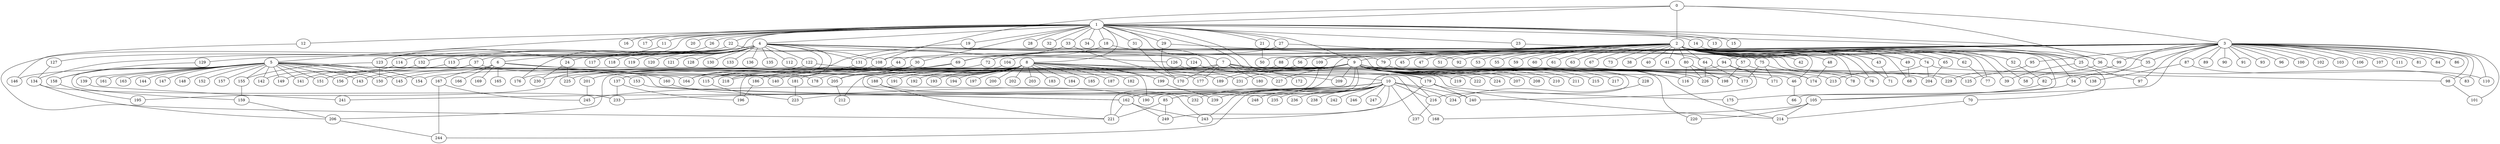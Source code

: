 
graph graphname {
    0 -- 1
0 -- 2
0 -- 3
0 -- 108
0 -- 36
1 -- 4
1 -- 5
1 -- 6
1 -- 7
1 -- 8
1 -- 9
1 -- 10
1 -- 11
1 -- 12
1 -- 13
1 -- 14
1 -- 15
1 -- 16
1 -- 17
1 -- 18
1 -- 19
1 -- 20
1 -- 21
1 -- 22
1 -- 23
1 -- 24
1 -- 25
1 -- 26
1 -- 27
1 -- 28
1 -- 29
1 -- 30
1 -- 31
1 -- 32
1 -- 33
1 -- 34
1 -- 35
1 -- 179
2 -- 36
2 -- 37
2 -- 38
2 -- 39
2 -- 40
2 -- 41
2 -- 42
2 -- 43
2 -- 44
2 -- 45
2 -- 46
2 -- 47
2 -- 48
2 -- 49
2 -- 50
2 -- 51
2 -- 52
2 -- 53
2 -- 54
2 -- 55
2 -- 56
2 -- 57
2 -- 58
2 -- 59
2 -- 60
2 -- 61
2 -- 62
2 -- 63
2 -- 64
2 -- 65
2 -- 66
2 -- 67
2 -- 68
2 -- 69
2 -- 70
2 -- 71
2 -- 72
2 -- 73
2 -- 74
2 -- 75
2 -- 76
2 -- 77
2 -- 78
2 -- 79
2 -- 80
2 -- 9
3 -- 81
3 -- 82
3 -- 83
3 -- 84
3 -- 85
3 -- 86
3 -- 87
3 -- 88
3 -- 89
3 -- 90
3 -- 91
3 -- 92
3 -- 93
3 -- 94
3 -- 95
3 -- 96
3 -- 97
3 -- 98
3 -- 99
3 -- 100
3 -- 101
3 -- 102
3 -- 103
3 -- 104
3 -- 105
3 -- 106
3 -- 107
3 -- 108
3 -- 109
3 -- 110
3 -- 111
3 -- 35
4 -- 128
4 -- 130
4 -- 131
4 -- 132
4 -- 133
4 -- 134
4 -- 129
4 -- 136
4 -- 137
4 -- 138
4 -- 135
4 -- 112
4 -- 113
4 -- 114
4 -- 115
4 -- 116
4 -- 117
4 -- 118
4 -- 119
4 -- 120
4 -- 121
4 -- 122
4 -- 123
4 -- 124
4 -- 125
4 -- 126
4 -- 127
5 -- 139
5 -- 140
5 -- 141
5 -- 142
5 -- 143
5 -- 144
5 -- 145
5 -- 146
5 -- 147
5 -- 148
5 -- 149
5 -- 150
5 -- 151
5 -- 152
5 -- 153
5 -- 154
5 -- 155
5 -- 156
5 -- 157
5 -- 158
5 -- 159
5 -- 160
5 -- 161
5 -- 162
5 -- 163
6 -- 164
6 -- 165
6 -- 166
6 -- 167
6 -- 168
6 -- 169
7 -- 170
7 -- 171
7 -- 172
7 -- 173
7 -- 174
7 -- 175
7 -- 176
7 -- 177
7 -- 178
7 -- 179
7 -- 180
8 -- 181
8 -- 182
8 -- 183
8 -- 184
8 -- 185
8 -- 186
8 -- 187
8 -- 188
8 -- 189
8 -- 190
8 -- 191
8 -- 192
8 -- 193
8 -- 194
8 -- 195
8 -- 196
8 -- 197
8 -- 198
8 -- 199
8 -- 200
8 -- 201
8 -- 202
8 -- 203
8 -- 46
9 -- 204
9 -- 205
9 -- 206
9 -- 207
9 -- 208
9 -- 209
9 -- 210
9 -- 211
9 -- 212
9 -- 213
9 -- 214
9 -- 215
9 -- 216
9 -- 217
9 -- 218
9 -- 219
9 -- 220
9 -- 221
9 -- 222
9 -- 223
9 -- 224
9 -- 225
9 -- 226
9 -- 227
9 -- 228
9 -- 229
9 -- 230
9 -- 231
10 -- 232
10 -- 233
10 -- 234
10 -- 235
10 -- 236
10 -- 237
10 -- 238
10 -- 239
10 -- 240
10 -- 241
10 -- 242
10 -- 243
10 -- 244
10 -- 245
10 -- 246
10 -- 247
10 -- 248
10 -- 249
10 -- 216
11 -- 123
12 -- 146
14 -- 25
18 -- 209
18 -- 69
19 -- 164
21 -- 50
22 -- 108
22 -- 221
23 -- 64
24 -- 225
24 -- 230
25 -- 97
25 -- 39
26 -- 176
27 -- 72
27 -- 92
29 -- 79
29 -- 177
30 -- 205
30 -- 115
31 -- 170
33 -- 131
33 -- 170
35 -- 54
36 -- 83
36 -- 58
37 -- 178
37 -- 143
37 -- 156
43 -- 71
44 -- 145
46 -- 66
48 -- 174
49 -- 68
52 -- 82
54 -- 105
56 -- 189
57 -- 198
57 -- 78
62 -- 77
64 -- 173
64 -- 226
65 -- 204
69 -- 154
69 -- 243
70 -- 214
72 -- 164
74 -- 98
74 -- 213
74 -- 204
75 -- 171
75 -- 76
75 -- 173
79 -- 226
80 -- 116
80 -- 226
80 -- 198
82 -- 175
85 -- 249
85 -- 221
87 -- 110
87 -- 138
88 -- 140
94 -- 174
94 -- 162
94 -- 240
95 -- 229
98 -- 101
99 -- 125
104 -- 115
105 -- 214
105 -- 220
105 -- 168
108 -- 218
109 -- 190
113 -- 151
114 -- 142
114 -- 149
115 -- 223
122 -- 216
122 -- 150
123 -- 150
123 -- 155
124 -- 227
126 -- 231
127 -- 134
129 -- 158
131 -- 218
132 -- 141
134 -- 233
134 -- 206
137 -- 233
137 -- 196
139 -- 241
153 -- 162
155 -- 159
158 -- 195
159 -- 206
160 -- 190
162 -- 243
162 -- 221
162 -- 249
167 -- 245
167 -- 244
179 -- 240
179 -- 243
179 -- 214
181 -- 223
186 -- 196
188 -- 232
188 -- 221
199 -- 239
201 -- 245
205 -- 212
206 -- 244
216 -- 237
228 -- 234

}
